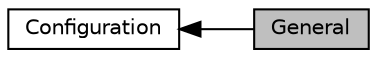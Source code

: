 digraph "General"
{
  edge [fontname="Helvetica",fontsize="10",labelfontname="Helvetica",labelfontsize="10"];
  node [fontname="Helvetica",fontsize="10",shape=record];
  rankdir=LR;
  Node0 [label="General",height=0.2,width=0.4,color="black", fillcolor="grey75", style="filled", fontcolor="black"];
  Node1 [label="Configuration",height=0.2,width=0.4,color="black", fillcolor="white", style="filled",URL="$a00337.html",tooltip="Definitions for the BNR configuration. "];
  Node1->Node0 [shape=plaintext, dir="back", style="solid"];
}
